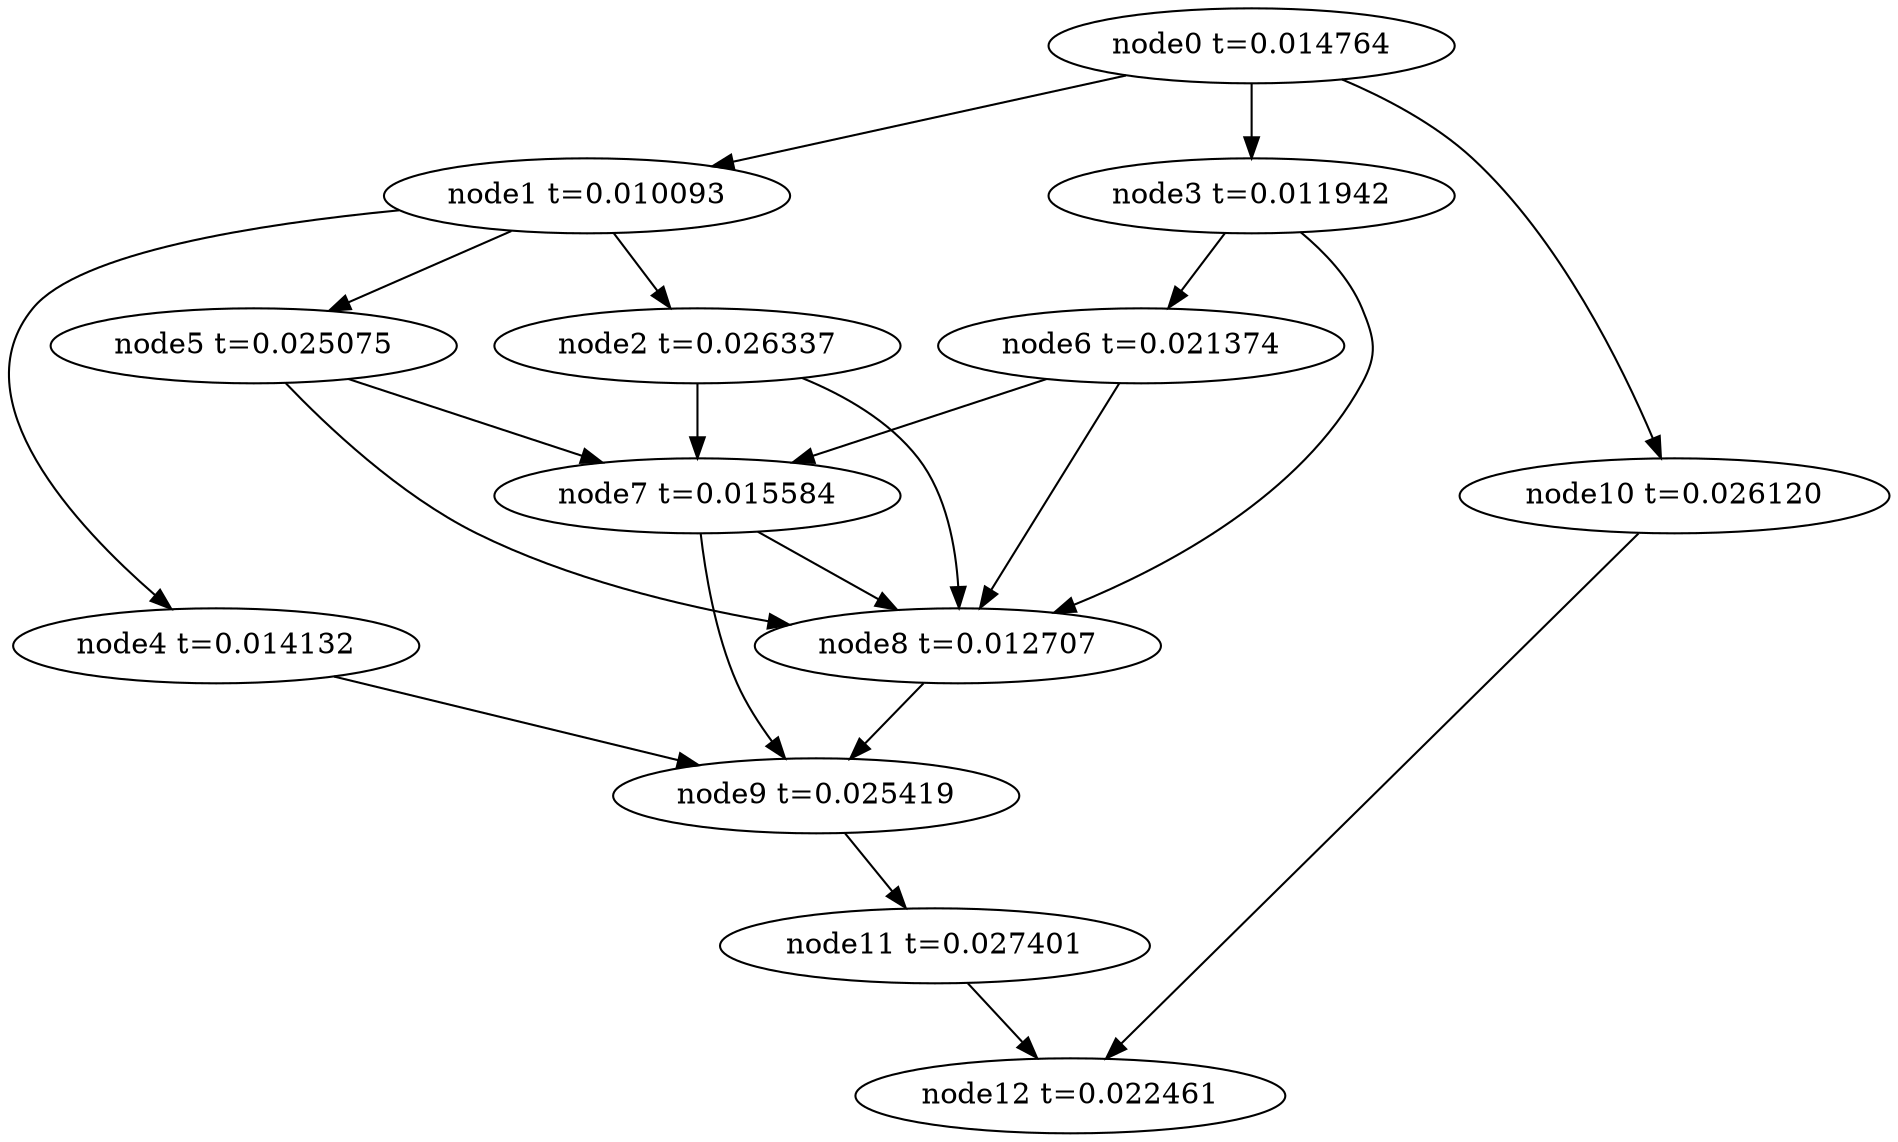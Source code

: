 digraph g{
	node12[label="node12 t=0.022461"]
	node11 -> node12
	node11[label="node11 t=0.027401"];
	node10 -> node12
	node10[label="node10 t=0.026120"];
	node9 -> node11
	node9[label="node9 t=0.025419"];
	node8 -> node9
	node8[label="node8 t=0.012707"];
	node7 -> node9
	node7 -> node8
	node7[label="node7 t=0.015584"];
	node6 -> node8
	node6 -> node7
	node6[label="node6 t=0.021374"];
	node5 -> node8
	node5 -> node7
	node5[label="node5 t=0.025075"];
	node4 -> node9
	node4[label="node4 t=0.014132"];
	node3 -> node8
	node3 -> node6
	node3[label="node3 t=0.011942"];
	node2 -> node8
	node2 -> node7
	node2[label="node2 t=0.026337"];
	node1 -> node5
	node1 -> node4
	node1 -> node2
	node1[label="node1 t=0.010093"];
	node0 -> node10
	node0 -> node3
	node0 -> node1
	node0[label="node0 t=0.014764"];
}
